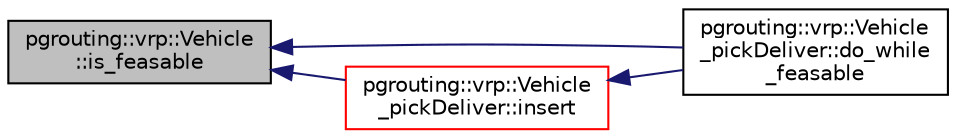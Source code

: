 digraph "pgrouting::vrp::Vehicle::is_feasable"
{
  edge [fontname="Helvetica",fontsize="10",labelfontname="Helvetica",labelfontsize="10"];
  node [fontname="Helvetica",fontsize="10",shape=record];
  rankdir="LR";
  Node493 [label="pgrouting::vrp::Vehicle\l::is_feasable",height=0.2,width=0.4,color="black", fillcolor="grey75", style="filled", fontcolor="black"];
  Node493 -> Node494 [dir="back",color="midnightblue",fontsize="10",style="solid",fontname="Helvetica"];
  Node494 [label="pgrouting::vrp::Vehicle\l_pickDeliver::do_while\l_feasable",height=0.2,width=0.4,color="black", fillcolor="white", style="filled",URL="$classpgrouting_1_1vrp_1_1Vehicle__pickDeliver.html#a3dd3375570d3cbe915571e2aea4560d2"];
  Node493 -> Node495 [dir="back",color="midnightblue",fontsize="10",style="solid",fontname="Helvetica"];
  Node495 [label="pgrouting::vrp::Vehicle\l_pickDeliver::insert",height=0.2,width=0.4,color="red", fillcolor="white", style="filled",URL="$classpgrouting_1_1vrp_1_1Vehicle__pickDeliver.html#acd6d3d720b3002cbb930a44099fa0688",tooltip="Inserts an order. "];
  Node495 -> Node494 [dir="back",color="midnightblue",fontsize="10",style="solid",fontname="Helvetica"];
}
